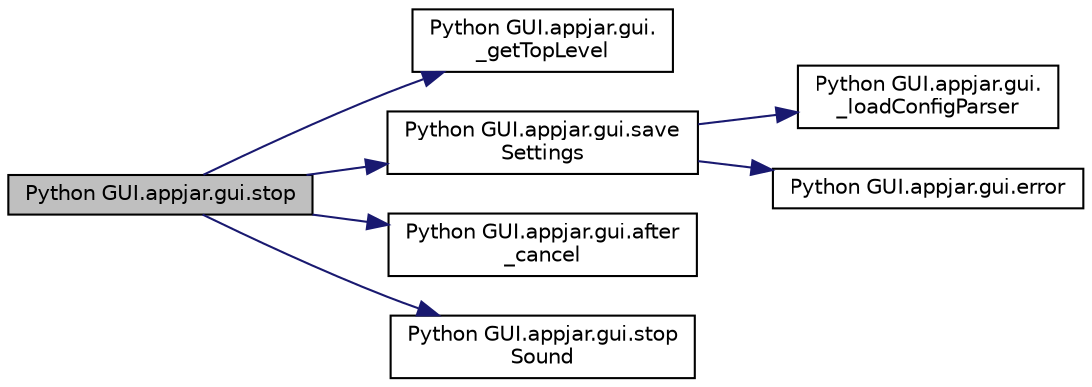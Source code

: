 digraph "Python GUI.appjar.gui.stop"
{
  edge [fontname="Helvetica",fontsize="10",labelfontname="Helvetica",labelfontsize="10"];
  node [fontname="Helvetica",fontsize="10",shape=record];
  rankdir="LR";
  Node2071 [label="Python GUI.appjar.gui.stop",height=0.2,width=0.4,color="black", fillcolor="grey75", style="filled", fontcolor="black"];
  Node2071 -> Node2072 [color="midnightblue",fontsize="10",style="solid",fontname="Helvetica"];
  Node2072 [label="Python GUI.appjar.gui.\l_getTopLevel",height=0.2,width=0.4,color="black", fillcolor="white", style="filled",URL="$class_python_01_g_u_i_1_1appjar_1_1gui.html#a931a365190d4c36c4de0d6e37d54bb8d"];
  Node2071 -> Node2073 [color="midnightblue",fontsize="10",style="solid",fontname="Helvetica"];
  Node2073 [label="Python GUI.appjar.gui.save\lSettings",height=0.2,width=0.4,color="black", fillcolor="white", style="filled",URL="$class_python_01_g_u_i_1_1appjar_1_1gui.html#a137411361931260f10d73b09d061d47d"];
  Node2073 -> Node2074 [color="midnightblue",fontsize="10",style="solid",fontname="Helvetica"];
  Node2074 [label="Python GUI.appjar.gui.\l_loadConfigParser",height=0.2,width=0.4,color="black", fillcolor="white", style="filled",URL="$class_python_01_g_u_i_1_1appjar_1_1gui.html#a18c798c89fa1d417d9d6c99ae51d7c80"];
  Node2073 -> Node2075 [color="midnightblue",fontsize="10",style="solid",fontname="Helvetica"];
  Node2075 [label="Python GUI.appjar.gui.error",height=0.2,width=0.4,color="black", fillcolor="white", style="filled",URL="$class_python_01_g_u_i_1_1appjar_1_1gui.html#af22f729601dae6a052666888083813af"];
  Node2071 -> Node2076 [color="midnightblue",fontsize="10",style="solid",fontname="Helvetica"];
  Node2076 [label="Python GUI.appjar.gui.after\l_cancel",height=0.2,width=0.4,color="black", fillcolor="white", style="filled",URL="$class_python_01_g_u_i_1_1appjar_1_1gui.html#aa76abbe29ba1e69540f58126aa43e127"];
  Node2071 -> Node2077 [color="midnightblue",fontsize="10",style="solid",fontname="Helvetica"];
  Node2077 [label="Python GUI.appjar.gui.stop\lSound",height=0.2,width=0.4,color="black", fillcolor="white", style="filled",URL="$class_python_01_g_u_i_1_1appjar_1_1gui.html#aa919112c54aabc700943d8739fe15acf"];
}
